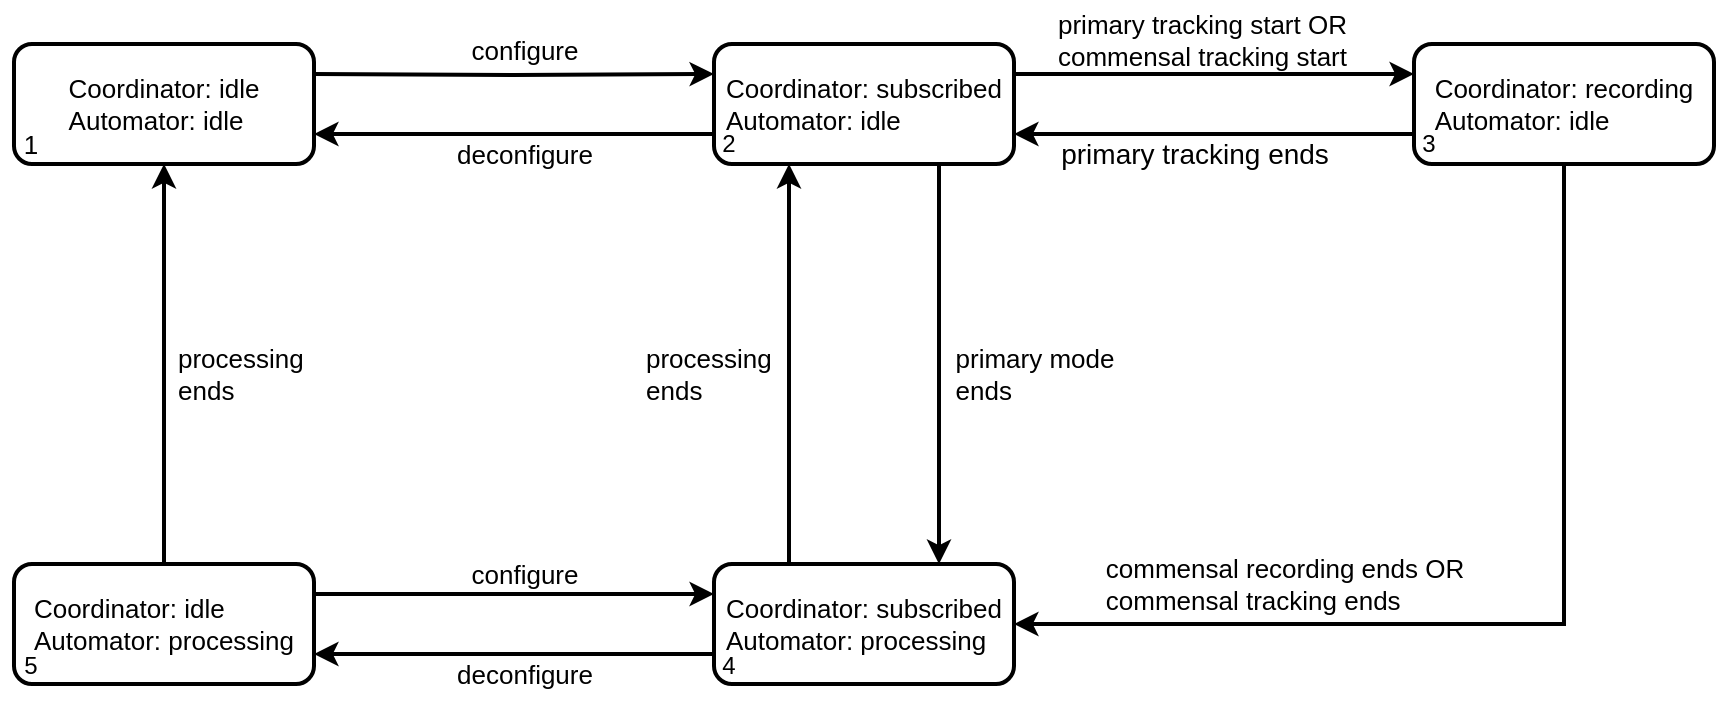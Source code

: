 <mxfile version="21.2.3" type="device" pages="3">
  <diagram name="5 states" id="LA_lHRx_i9pa7qlaqdg1">
    <mxGraphModel dx="1810" dy="442" grid="1" gridSize="10" guides="1" tooltips="1" connect="1" arrows="1" fold="1" page="1" pageScale="1" pageWidth="850" pageHeight="1100" math="0" shadow="0">
      <root>
        <mxCell id="0" />
        <mxCell id="1" parent="0" />
        <mxCell id="NkkZrImoyqQUztMNC-Ad-13" style="edgeStyle=orthogonalEdgeStyle;rounded=0;orthogonalLoop=1;jettySize=auto;html=1;exitX=0;exitY=0.75;exitDx=0;exitDy=0;entryX=1;entryY=0.75;entryDx=0;entryDy=0;strokeWidth=2;" edge="1" parent="1" source="NkkZrImoyqQUztMNC-Ad-2">
          <mxGeometry relative="1" as="geometry">
            <mxPoint x="130" y="125" as="targetPoint" />
          </mxGeometry>
        </mxCell>
        <mxCell id="NkkZrImoyqQUztMNC-Ad-14" style="edgeStyle=orthogonalEdgeStyle;rounded=0;orthogonalLoop=1;jettySize=auto;html=1;exitX=1;exitY=0.25;exitDx=0;exitDy=0;entryX=0;entryY=0.25;entryDx=0;entryDy=0;strokeWidth=2;" edge="1" parent="1" source="NkkZrImoyqQUztMNC-Ad-2" target="NkkZrImoyqQUztMNC-Ad-4">
          <mxGeometry relative="1" as="geometry" />
        </mxCell>
        <mxCell id="NkkZrImoyqQUztMNC-Ad-18" style="edgeStyle=orthogonalEdgeStyle;rounded=0;orthogonalLoop=1;jettySize=auto;html=1;exitX=0.75;exitY=1;exitDx=0;exitDy=0;entryX=0.75;entryY=0;entryDx=0;entryDy=0;strokeWidth=2;" edge="1" parent="1" source="NkkZrImoyqQUztMNC-Ad-2" target="NkkZrImoyqQUztMNC-Ad-5">
          <mxGeometry relative="1" as="geometry" />
        </mxCell>
        <mxCell id="NkkZrImoyqQUztMNC-Ad-2" value="&lt;div style=&quot;font-size: 13px;&quot; align=&quot;left&quot;&gt;&lt;font style=&quot;font-size: 13px;&quot;&gt;Coordinator: subscribed&lt;/font&gt;&lt;/div&gt;&lt;div style=&quot;font-size: 13px;&quot; align=&quot;left&quot;&gt;&lt;font style=&quot;font-size: 13px;&quot;&gt;Automator: idle&lt;br&gt;&lt;/font&gt;&lt;/div&gt;" style="rounded=1;whiteSpace=wrap;html=1;strokeWidth=2;" vertex="1" parent="1">
          <mxGeometry x="330" y="80" width="150" height="60" as="geometry" />
        </mxCell>
        <mxCell id="NkkZrImoyqQUztMNC-Ad-9" style="edgeStyle=orthogonalEdgeStyle;rounded=0;orthogonalLoop=1;jettySize=auto;html=1;exitX=1;exitY=0.25;exitDx=0;exitDy=0;entryX=0;entryY=0.25;entryDx=0;entryDy=0;strokeWidth=2;" edge="1" parent="1" target="NkkZrImoyqQUztMNC-Ad-2">
          <mxGeometry relative="1" as="geometry">
            <mxPoint x="130" y="95" as="sourcePoint" />
          </mxGeometry>
        </mxCell>
        <mxCell id="NkkZrImoyqQUztMNC-Ad-15" style="edgeStyle=orthogonalEdgeStyle;rounded=0;orthogonalLoop=1;jettySize=auto;html=1;exitX=0;exitY=0.75;exitDx=0;exitDy=0;entryX=1;entryY=0.75;entryDx=0;entryDy=0;strokeWidth=2;" edge="1" parent="1" source="NkkZrImoyqQUztMNC-Ad-4" target="NkkZrImoyqQUztMNC-Ad-2">
          <mxGeometry relative="1" as="geometry" />
        </mxCell>
        <mxCell id="WobAfhw36hHRxgOPanu9-1" style="edgeStyle=orthogonalEdgeStyle;rounded=0;orthogonalLoop=1;jettySize=auto;html=1;exitX=0.5;exitY=1;exitDx=0;exitDy=0;entryX=1;entryY=0.5;entryDx=0;entryDy=0;strokeWidth=2;" edge="1" parent="1" source="NkkZrImoyqQUztMNC-Ad-4" target="NkkZrImoyqQUztMNC-Ad-5">
          <mxGeometry relative="1" as="geometry" />
        </mxCell>
        <mxCell id="NkkZrImoyqQUztMNC-Ad-4" value="&lt;div style=&quot;font-size: 13px;&quot; align=&quot;left&quot;&gt;&lt;font style=&quot;font-size: 13px;&quot;&gt;Coordinator: recording&lt;/font&gt;&lt;/div&gt;&lt;div style=&quot;font-size: 13px;&quot; align=&quot;left&quot;&gt;&lt;font style=&quot;font-size: 13px;&quot;&gt;Automator: idle&lt;br&gt;&lt;/font&gt;&lt;/div&gt;" style="rounded=1;whiteSpace=wrap;html=1;strokeWidth=2;" vertex="1" parent="1">
          <mxGeometry x="680" y="80" width="150" height="60" as="geometry" />
        </mxCell>
        <mxCell id="NkkZrImoyqQUztMNC-Ad-17" style="edgeStyle=orthogonalEdgeStyle;rounded=0;orthogonalLoop=1;jettySize=auto;html=1;exitX=0.25;exitY=0;exitDx=0;exitDy=0;entryX=0.25;entryY=1;entryDx=0;entryDy=0;strokeWidth=2;" edge="1" parent="1" source="NkkZrImoyqQUztMNC-Ad-5" target="NkkZrImoyqQUztMNC-Ad-2">
          <mxGeometry relative="1" as="geometry" />
        </mxCell>
        <mxCell id="IDOb3vUTs1p0CABAw_Bh-3" style="edgeStyle=orthogonalEdgeStyle;rounded=0;orthogonalLoop=1;jettySize=auto;html=1;exitX=0;exitY=0.75;exitDx=0;exitDy=0;entryX=1;entryY=0.75;entryDx=0;entryDy=0;strokeWidth=2;" edge="1" parent="1" source="NkkZrImoyqQUztMNC-Ad-5" target="NkkZrImoyqQUztMNC-Ad-6">
          <mxGeometry relative="1" as="geometry" />
        </mxCell>
        <mxCell id="NkkZrImoyqQUztMNC-Ad-5" value="&lt;div style=&quot;font-size: 13px;&quot; align=&quot;left&quot;&gt;&lt;font style=&quot;font-size: 13px;&quot;&gt;Coordinator: subscribed&lt;/font&gt;&lt;/div&gt;&lt;div style=&quot;font-size: 13px;&quot; align=&quot;left&quot;&gt;&lt;font style=&quot;font-size: 13px;&quot;&gt;Automator: processing&lt;br&gt;&lt;/font&gt;&lt;/div&gt;" style="rounded=1;whiteSpace=wrap;html=1;strokeWidth=2;" vertex="1" parent="1">
          <mxGeometry x="330" y="340" width="150" height="60" as="geometry" />
        </mxCell>
        <mxCell id="NkkZrImoyqQUztMNC-Ad-19" style="edgeStyle=orthogonalEdgeStyle;rounded=0;orthogonalLoop=1;jettySize=auto;html=1;exitX=0.5;exitY=0;exitDx=0;exitDy=0;entryX=0.5;entryY=1;entryDx=0;entryDy=0;strokeWidth=2;" edge="1" parent="1" source="NkkZrImoyqQUztMNC-Ad-6">
          <mxGeometry relative="1" as="geometry">
            <mxPoint x="55" y="140" as="targetPoint" />
          </mxGeometry>
        </mxCell>
        <mxCell id="IDOb3vUTs1p0CABAw_Bh-4" style="edgeStyle=orthogonalEdgeStyle;rounded=0;orthogonalLoop=1;jettySize=auto;html=1;exitX=1;exitY=0.25;exitDx=0;exitDy=0;entryX=0;entryY=0.25;entryDx=0;entryDy=0;strokeWidth=2;" edge="1" parent="1" source="NkkZrImoyqQUztMNC-Ad-6" target="NkkZrImoyqQUztMNC-Ad-5">
          <mxGeometry relative="1" as="geometry" />
        </mxCell>
        <mxCell id="NkkZrImoyqQUztMNC-Ad-6" value="&lt;div style=&quot;font-size: 13px;&quot; align=&quot;left&quot;&gt;&lt;font style=&quot;font-size: 13px;&quot;&gt;Coordinator: idle&lt;/font&gt;&lt;/div&gt;&lt;div style=&quot;font-size: 13px;&quot; align=&quot;left&quot;&gt;&lt;font style=&quot;font-size: 13px;&quot;&gt;Automator: processing&lt;br&gt;&lt;/font&gt;&lt;/div&gt;" style="rounded=1;whiteSpace=wrap;html=1;strokeWidth=2;" vertex="1" parent="1">
          <mxGeometry x="-20" y="340" width="150" height="60" as="geometry" />
        </mxCell>
        <mxCell id="NkkZrImoyqQUztMNC-Ad-21" value="&lt;div style=&quot;font-size: 13px;&quot; align=&quot;left&quot;&gt;processing ends&lt;/div&gt;" style="text;html=1;strokeColor=none;fillColor=none;align=left;verticalAlign=middle;whiteSpace=wrap;rounded=0;" vertex="1" parent="1">
          <mxGeometry x="60" y="230" width="60" height="30" as="geometry" />
        </mxCell>
        <mxCell id="NkkZrImoyqQUztMNC-Ad-22" value="&lt;font style=&quot;font-size: 13px;&quot;&gt;configure&lt;/font&gt;" style="text;html=1;align=center;verticalAlign=middle;resizable=0;points=[];autosize=1;strokeColor=none;fillColor=none;" vertex="1" parent="1">
          <mxGeometry x="195" y="68" width="80" height="30" as="geometry" />
        </mxCell>
        <mxCell id="NkkZrImoyqQUztMNC-Ad-23" value="&lt;font style=&quot;font-size: 13px;&quot;&gt;deconfigure&lt;/font&gt;" style="text;html=1;align=center;verticalAlign=middle;resizable=0;points=[];autosize=1;strokeColor=none;fillColor=none;" vertex="1" parent="1">
          <mxGeometry x="190" y="120" width="90" height="30" as="geometry" />
        </mxCell>
        <mxCell id="NkkZrImoyqQUztMNC-Ad-24" value="&lt;div style=&quot;font-size: 13px;&quot; align=&quot;left&quot;&gt;&lt;font style=&quot;font-size: 13px;&quot;&gt;primary tracking start OR&lt;/font&gt;&lt;/div&gt;&lt;div style=&quot;font-size: 13px;&quot; align=&quot;left&quot;&gt;&lt;font style=&quot;font-size: 13px;&quot;&gt;commensal tracking start&lt;br&gt;&lt;/font&gt;&lt;/div&gt;" style="text;html=1;align=left;verticalAlign=middle;resizable=0;points=[];autosize=1;strokeColor=none;fillColor=none;" vertex="1" parent="1">
          <mxGeometry x="500" y="58" width="170" height="40" as="geometry" />
        </mxCell>
        <mxCell id="NkkZrImoyqQUztMNC-Ad-25" value="&lt;div style=&quot;font-size: 14px;&quot;&gt;primary tracking ends&lt;br&gt;&lt;/div&gt;" style="text;html=1;align=center;verticalAlign=middle;resizable=0;points=[];autosize=1;strokeColor=none;fillColor=none;strokeWidth=2;" vertex="1" parent="1">
          <mxGeometry x="490" y="120" width="160" height="30" as="geometry" />
        </mxCell>
        <mxCell id="NkkZrImoyqQUztMNC-Ad-26" value="&lt;div style=&quot;font-size: 13px;&quot; align=&quot;left&quot;&gt;processing ends&lt;/div&gt;" style="text;html=1;strokeColor=none;fillColor=none;align=left;verticalAlign=middle;whiteSpace=wrap;rounded=0;" vertex="1" parent="1">
          <mxGeometry x="294" y="230" width="60" height="30" as="geometry" />
        </mxCell>
        <mxCell id="NkkZrImoyqQUztMNC-Ad-32" value="&lt;div style=&quot;font-size: 13px;&quot; align=&quot;left&quot;&gt;&lt;font style=&quot;font-size: 13px;&quot;&gt;commensal recording ends OR&lt;br&gt;&lt;/font&gt;&lt;/div&gt;&lt;div style=&quot;font-size: 13px;&quot; align=&quot;left&quot;&gt;&lt;font style=&quot;font-size: 13px;&quot;&gt;commensal tracking ends &lt;br&gt;&lt;/font&gt;&lt;/div&gt;" style="text;html=1;align=center;verticalAlign=middle;resizable=0;points=[];autosize=1;strokeColor=none;fillColor=none;" vertex="1" parent="1">
          <mxGeometry x="515" y="330" width="200" height="40" as="geometry" />
        </mxCell>
        <mxCell id="IDOb3vUTs1p0CABAw_Bh-1" value="&lt;div style=&quot;font-size: 13px;&quot; align=&quot;left&quot;&gt;&lt;font style=&quot;font-size: 13px;&quot;&gt;primary mode&lt;br&gt;&lt;/font&gt;&lt;/div&gt;&lt;div style=&quot;font-size: 13px;&quot; align=&quot;left&quot;&gt;&lt;font style=&quot;font-size: 13px;&quot;&gt;ends&lt;/font&gt;&lt;/div&gt;" style="text;html=1;align=center;verticalAlign=middle;resizable=0;points=[];autosize=1;strokeColor=none;fillColor=none;" vertex="1" parent="1">
          <mxGeometry x="440" y="225" width="100" height="40" as="geometry" />
        </mxCell>
        <mxCell id="IDOb3vUTs1p0CABAw_Bh-2" value="&lt;font style=&quot;font-size: 13px;&quot;&gt;deconfigure&lt;/font&gt;" style="text;html=1;align=center;verticalAlign=middle;resizable=0;points=[];autosize=1;strokeColor=none;fillColor=none;" vertex="1" parent="1">
          <mxGeometry x="190" y="380" width="90" height="30" as="geometry" />
        </mxCell>
        <mxCell id="IDOb3vUTs1p0CABAw_Bh-5" value="&lt;font style=&quot;font-size: 13px;&quot;&gt;configure&lt;/font&gt;" style="text;html=1;align=center;verticalAlign=middle;resizable=0;points=[];autosize=1;strokeColor=none;fillColor=none;" vertex="1" parent="1">
          <mxGeometry x="195" y="330" width="80" height="30" as="geometry" />
        </mxCell>
        <mxCell id="WobAfhw36hHRxgOPanu9-4" value="&lt;div style=&quot;font-size: 13px;&quot; align=&quot;left&quot;&gt;&lt;font style=&quot;font-size: 13px;&quot;&gt;Coordinator: idle&lt;/font&gt;&lt;/div&gt;&lt;div style=&quot;font-size: 13px;&quot; align=&quot;left&quot;&gt;&lt;font style=&quot;font-size: 13px;&quot;&gt;Automator: idle&lt;br&gt;&lt;/font&gt;&lt;/div&gt;" style="rounded=1;whiteSpace=wrap;html=1;strokeWidth=2;" vertex="1" parent="1">
          <mxGeometry x="-20" y="80" width="150" height="60" as="geometry" />
        </mxCell>
        <mxCell id="WobAfhw36hHRxgOPanu9-5" value="&lt;font style=&quot;font-size: 13px;&quot;&gt;1&lt;/font&gt;" style="text;html=1;align=center;verticalAlign=middle;resizable=0;points=[];autosize=1;strokeColor=none;fillColor=none;" vertex="1" parent="1">
          <mxGeometry x="-27" y="115" width="30" height="30" as="geometry" />
        </mxCell>
        <mxCell id="WobAfhw36hHRxgOPanu9-7" value="2" style="text;html=1;align=center;verticalAlign=middle;resizable=0;points=[];autosize=1;strokeColor=none;fillColor=none;" vertex="1" parent="1">
          <mxGeometry x="322" y="115" width="30" height="30" as="geometry" />
        </mxCell>
        <mxCell id="WobAfhw36hHRxgOPanu9-8" value="3" style="text;html=1;align=center;verticalAlign=middle;resizable=0;points=[];autosize=1;strokeColor=none;fillColor=none;" vertex="1" parent="1">
          <mxGeometry x="672" y="115" width="30" height="30" as="geometry" />
        </mxCell>
        <mxCell id="WobAfhw36hHRxgOPanu9-9" value="4" style="text;html=1;align=center;verticalAlign=middle;resizable=0;points=[];autosize=1;strokeColor=none;fillColor=none;" vertex="1" parent="1">
          <mxGeometry x="322" y="376" width="30" height="30" as="geometry" />
        </mxCell>
        <mxCell id="WobAfhw36hHRxgOPanu9-10" value="5" style="text;html=1;align=center;verticalAlign=middle;resizable=0;points=[];autosize=1;strokeColor=none;fillColor=none;" vertex="1" parent="1">
          <mxGeometry x="-27" y="376" width="30" height="30" as="geometry" />
        </mxCell>
      </root>
    </mxGraphModel>
  </diagram>
  <diagram name="what we have now" id="79Gc4CBfs_FqJ-OXLVfp">
    <mxGraphModel dx="1263" dy="465" grid="1" gridSize="10" guides="1" tooltips="1" connect="1" arrows="1" fold="1" page="1" pageScale="1" pageWidth="1169" pageHeight="827" math="0" shadow="0">
      <root>
        <mxCell id="OntiuHvU8SqXoVunQdau-0" />
        <mxCell id="OntiuHvU8SqXoVunQdau-1" parent="OntiuHvU8SqXoVunQdau-0" />
        <mxCell id="ph3V2KkJFoEoTcBO6pBH-16" value="" style="rounded=0;whiteSpace=wrap;html=1;fillColor=none;strokeWidth=7;dashed=1;dashPattern=1 1;strokeColor=#999999;" vertex="1" parent="OntiuHvU8SqXoVunQdau-1">
          <mxGeometry x="670" y="220" width="460" height="380" as="geometry" />
        </mxCell>
        <mxCell id="ph3V2KkJFoEoTcBO6pBH-15" value="" style="rounded=0;whiteSpace=wrap;html=1;fillColor=none;strokeWidth=7;dashed=1;dashPattern=1 1;strokeColor=#999999;" vertex="1" parent="OntiuHvU8SqXoVunQdau-1">
          <mxGeometry x="10" y="220" width="640" height="380" as="geometry" />
        </mxCell>
        <mxCell id="OntiuHvU8SqXoVunQdau-2" style="edgeStyle=orthogonalEdgeStyle;rounded=0;orthogonalLoop=1;jettySize=auto;html=1;exitX=0;exitY=0.75;exitDx=0;exitDy=0;entryX=1;entryY=0.75;entryDx=0;entryDy=0;" edge="1" parent="OntiuHvU8SqXoVunQdau-1" source="OntiuHvU8SqXoVunQdau-5" target="OntiuHvU8SqXoVunQdau-7">
          <mxGeometry relative="1" as="geometry" />
        </mxCell>
        <mxCell id="4ix9AFTmZIm7uMH37-7O-1" style="edgeStyle=orthogonalEdgeStyle;rounded=0;orthogonalLoop=1;jettySize=auto;html=1;exitX=1;exitY=0.25;exitDx=0;exitDy=0;entryX=0;entryY=0.25;entryDx=0;entryDy=0;" edge="1" parent="OntiuHvU8SqXoVunQdau-1" source="OntiuHvU8SqXoVunQdau-5" target="OntiuHvU8SqXoVunQdau-10">
          <mxGeometry relative="1" as="geometry" />
        </mxCell>
        <mxCell id="ph3V2KkJFoEoTcBO6pBH-1" style="edgeStyle=orthogonalEdgeStyle;rounded=0;orthogonalLoop=1;jettySize=auto;html=1;exitX=1;exitY=0.75;exitDx=0;exitDy=0;" edge="1" parent="OntiuHvU8SqXoVunQdau-1" source="OntiuHvU8SqXoVunQdau-5">
          <mxGeometry relative="1" as="geometry">
            <mxPoint x="565" y="382" as="targetPoint" />
          </mxGeometry>
        </mxCell>
        <mxCell id="OntiuHvU8SqXoVunQdau-5" value="&lt;div align=&quot;left&quot;&gt;Mode: commensal&lt;br&gt;&lt;/div&gt;&lt;div align=&quot;left&quot;&gt;Coordinator: subscribed&lt;/div&gt;&lt;div align=&quot;left&quot;&gt;Automator: idle&lt;br&gt;&lt;/div&gt;" style="rounded=1;whiteSpace=wrap;html=1;" vertex="1" parent="OntiuHvU8SqXoVunQdau-1">
          <mxGeometry x="290" y="242" width="150" height="60" as="geometry" />
        </mxCell>
        <mxCell id="OntiuHvU8SqXoVunQdau-6" style="edgeStyle=orthogonalEdgeStyle;rounded=0;orthogonalLoop=1;jettySize=auto;html=1;exitX=1;exitY=0.25;exitDx=0;exitDy=0;entryX=0;entryY=0.25;entryDx=0;entryDy=0;" edge="1" parent="OntiuHvU8SqXoVunQdau-1" source="OntiuHvU8SqXoVunQdau-7" target="OntiuHvU8SqXoVunQdau-5">
          <mxGeometry relative="1" as="geometry" />
        </mxCell>
        <mxCell id="OntiuHvU8SqXoVunQdau-7" value="&lt;div align=&quot;left&quot;&gt;Coordinator: idle&lt;/div&gt;&lt;div align=&quot;left&quot;&gt;Automator: idle&lt;br&gt;&lt;/div&gt;" style="rounded=1;whiteSpace=wrap;html=1;" vertex="1" parent="OntiuHvU8SqXoVunQdau-1">
          <mxGeometry x="20" y="242" width="150" height="60" as="geometry" />
        </mxCell>
        <mxCell id="bhz2i3slEwTPsU9JG4jX-1" style="edgeStyle=orthogonalEdgeStyle;rounded=0;orthogonalLoop=1;jettySize=auto;html=1;exitX=0.5;exitY=1;exitDx=0;exitDy=0;entryX=0.5;entryY=0;entryDx=0;entryDy=0;" edge="1" parent="OntiuHvU8SqXoVunQdau-1" source="OntiuHvU8SqXoVunQdau-10">
          <mxGeometry relative="1" as="geometry">
            <mxPoint x="765" y="382" as="targetPoint" />
          </mxGeometry>
        </mxCell>
        <mxCell id="ph3V2KkJFoEoTcBO6pBH-3" style="edgeStyle=orthogonalEdgeStyle;rounded=0;orthogonalLoop=1;jettySize=auto;html=1;exitX=1;exitY=0.25;exitDx=0;exitDy=0;entryX=0;entryY=0.25;entryDx=0;entryDy=0;" edge="1" parent="OntiuHvU8SqXoVunQdau-1" source="OntiuHvU8SqXoVunQdau-10" target="ph3V2KkJFoEoTcBO6pBH-2">
          <mxGeometry relative="1" as="geometry" />
        </mxCell>
        <mxCell id="OntiuHvU8SqXoVunQdau-10" value="&lt;div align=&quot;left&quot;&gt;Mode: primary&lt;br&gt;&lt;/div&gt;&lt;div align=&quot;left&quot;&gt;Coordinator: recording&lt;br&gt;&lt;/div&gt;&lt;div align=&quot;left&quot;&gt;Automator: idle&lt;br&gt;&lt;/div&gt;" style="rounded=1;whiteSpace=wrap;html=1;" vertex="1" parent="OntiuHvU8SqXoVunQdau-1">
          <mxGeometry x="690" y="242" width="150" height="60" as="geometry" />
        </mxCell>
        <mxCell id="OntiuHvU8SqXoVunQdau-12" style="edgeStyle=orthogonalEdgeStyle;rounded=0;orthogonalLoop=1;jettySize=auto;html=1;exitX=0;exitY=0.75;exitDx=0;exitDy=0;entryX=1;entryY=0.75;entryDx=0;entryDy=0;" edge="1" parent="OntiuHvU8SqXoVunQdau-1" source="OntiuHvU8SqXoVunQdau-13" target="OntiuHvU8SqXoVunQdau-16">
          <mxGeometry relative="1" as="geometry" />
        </mxCell>
        <mxCell id="ph3V2KkJFoEoTcBO6pBH-0" style="edgeStyle=orthogonalEdgeStyle;rounded=0;orthogonalLoop=1;jettySize=auto;html=1;exitX=0.5;exitY=0;exitDx=0;exitDy=0;entryX=0.5;entryY=1;entryDx=0;entryDy=0;" edge="1" parent="OntiuHvU8SqXoVunQdau-1" source="OntiuHvU8SqXoVunQdau-13" target="OntiuHvU8SqXoVunQdau-5">
          <mxGeometry relative="1" as="geometry" />
        </mxCell>
        <mxCell id="OntiuHvU8SqXoVunQdau-13" value="&lt;div align=&quot;left&quot;&gt;Mode: commensal&lt;br&gt;&lt;/div&gt;&lt;div align=&quot;left&quot;&gt;Coordinator: subscribed&lt;/div&gt;&lt;div align=&quot;left&quot;&gt;Automator: processing&lt;br&gt;&lt;/div&gt;" style="rounded=1;whiteSpace=wrap;html=1;" vertex="1" parent="OntiuHvU8SqXoVunQdau-1">
          <mxGeometry x="290" y="522" width="150" height="60" as="geometry" />
        </mxCell>
        <mxCell id="OntiuHvU8SqXoVunQdau-14" style="edgeStyle=orthogonalEdgeStyle;rounded=0;orthogonalLoop=1;jettySize=auto;html=1;exitX=0.5;exitY=0;exitDx=0;exitDy=0;entryX=0.5;entryY=1;entryDx=0;entryDy=0;" edge="1" parent="OntiuHvU8SqXoVunQdau-1" source="OntiuHvU8SqXoVunQdau-16" target="OntiuHvU8SqXoVunQdau-7">
          <mxGeometry relative="1" as="geometry" />
        </mxCell>
        <mxCell id="OntiuHvU8SqXoVunQdau-15" style="edgeStyle=orthogonalEdgeStyle;rounded=0;orthogonalLoop=1;jettySize=auto;html=1;exitX=1;exitY=0.25;exitDx=0;exitDy=0;entryX=0;entryY=0.25;entryDx=0;entryDy=0;" edge="1" parent="OntiuHvU8SqXoVunQdau-1" source="OntiuHvU8SqXoVunQdau-16" target="OntiuHvU8SqXoVunQdau-13">
          <mxGeometry relative="1" as="geometry" />
        </mxCell>
        <mxCell id="OntiuHvU8SqXoVunQdau-16" value="&lt;div align=&quot;left&quot;&gt;Coordinator: idle&lt;/div&gt;&lt;div align=&quot;left&quot;&gt;Automator: processing&lt;br&gt;&lt;/div&gt;" style="rounded=1;whiteSpace=wrap;html=1;" vertex="1" parent="OntiuHvU8SqXoVunQdau-1">
          <mxGeometry x="20" y="522" width="150" height="60" as="geometry" />
        </mxCell>
        <mxCell id="OntiuHvU8SqXoVunQdau-17" value="processing ends" style="text;html=1;strokeColor=none;fillColor=none;align=center;verticalAlign=middle;whiteSpace=wrap;rounded=0;" vertex="1" parent="OntiuHvU8SqXoVunQdau-1">
          <mxGeometry x="20" y="397" width="60" height="30" as="geometry" />
        </mxCell>
        <mxCell id="OntiuHvU8SqXoVunQdau-18" value="configure" style="text;html=1;align=center;verticalAlign=middle;resizable=0;points=[];autosize=1;strokeColor=none;fillColor=none;" vertex="1" parent="OntiuHvU8SqXoVunQdau-1">
          <mxGeometry x="195" y="230" width="70" height="30" as="geometry" />
        </mxCell>
        <mxCell id="OntiuHvU8SqXoVunQdau-19" value="deconfigure" style="text;html=1;align=center;verticalAlign=middle;resizable=0;points=[];autosize=1;strokeColor=none;fillColor=none;" vertex="1" parent="OntiuHvU8SqXoVunQdau-1">
          <mxGeometry x="185" y="282" width="90" height="30" as="geometry" />
        </mxCell>
        <mxCell id="OntiuHvU8SqXoVunQdau-21" value="&lt;div&gt;primary track start&lt;br&gt;&lt;/div&gt;" style="text;html=1;align=center;verticalAlign=middle;resizable=0;points=[];autosize=1;strokeColor=none;fillColor=none;" vertex="1" parent="OntiuHvU8SqXoVunQdau-1">
          <mxGeometry x="465" y="230" width="120" height="30" as="geometry" />
        </mxCell>
        <mxCell id="OntiuHvU8SqXoVunQdau-22" value="processing ends" style="text;html=1;strokeColor=none;fillColor=none;align=center;verticalAlign=middle;whiteSpace=wrap;rounded=0;" vertex="1" parent="OntiuHvU8SqXoVunQdau-1">
          <mxGeometry x="300" y="397" width="60" height="30" as="geometry" />
        </mxCell>
        <mxCell id="OntiuHvU8SqXoVunQdau-25" value="deconfigure" style="text;html=1;align=center;verticalAlign=middle;resizable=0;points=[];autosize=1;strokeColor=none;fillColor=none;" vertex="1" parent="OntiuHvU8SqXoVunQdau-1">
          <mxGeometry x="185" y="562" width="90" height="30" as="geometry" />
        </mxCell>
        <mxCell id="OntiuHvU8SqXoVunQdau-26" value="configure" style="text;html=1;align=center;verticalAlign=middle;resizable=0;points=[];autosize=1;strokeColor=none;fillColor=none;" vertex="1" parent="OntiuHvU8SqXoVunQdau-1">
          <mxGeometry x="195" y="512" width="70" height="30" as="geometry" />
        </mxCell>
        <mxCell id="4ix9AFTmZIm7uMH37-7O-3" value="&lt;div&gt;primary &lt;br&gt;&lt;/div&gt;&lt;div&gt;track end&lt;br&gt;&lt;/div&gt;" style="text;html=1;align=center;verticalAlign=middle;resizable=0;points=[];autosize=1;strokeColor=none;fillColor=none;" vertex="1" parent="OntiuHvU8SqXoVunQdau-1">
          <mxGeometry x="865" y="220" width="70" height="40" as="geometry" />
        </mxCell>
        <mxCell id="ph3V2KkJFoEoTcBO6pBH-8" style="edgeStyle=orthogonalEdgeStyle;rounded=0;orthogonalLoop=1;jettySize=auto;html=1;exitX=0.5;exitY=1;exitDx=0;exitDy=0;" edge="1" parent="OntiuHvU8SqXoVunQdau-1" target="ph3V2KkJFoEoTcBO6pBH-7">
          <mxGeometry relative="1" as="geometry">
            <mxPoint x="765" y="442" as="sourcePoint" />
          </mxGeometry>
        </mxCell>
        <mxCell id="bhz2i3slEwTPsU9JG4jX-2" value="&lt;div&gt;commensal &lt;br&gt;&lt;/div&gt;&lt;div&gt;track start &lt;br&gt;&lt;/div&gt;" style="text;html=1;align=center;verticalAlign=middle;resizable=0;points=[];autosize=1;strokeColor=none;fillColor=none;" vertex="1" parent="OntiuHvU8SqXoVunQdau-1">
          <mxGeometry x="760" y="320" width="80" height="40" as="geometry" />
        </mxCell>
        <mxCell id="ph3V2KkJFoEoTcBO6pBH-9" style="edgeStyle=orthogonalEdgeStyle;rounded=0;orthogonalLoop=1;jettySize=auto;html=1;exitX=0.5;exitY=1;exitDx=0;exitDy=0;entryX=0.75;entryY=0;entryDx=0;entryDy=0;" edge="1" parent="OntiuHvU8SqXoVunQdau-1" target="ph3V2KkJFoEoTcBO6pBH-7">
          <mxGeometry relative="1" as="geometry">
            <mxPoint x="1035" y="442" as="sourcePoint" />
          </mxGeometry>
        </mxCell>
        <mxCell id="bhz2i3slEwTPsU9JG4jX-8" value="deconfigure" style="text;html=1;align=center;verticalAlign=middle;resizable=0;points=[];autosize=1;strokeColor=none;fillColor=none;" vertex="1" parent="OntiuHvU8SqXoVunQdau-1">
          <mxGeometry x="1030" y="330" width="90" height="30" as="geometry" />
        </mxCell>
        <mxCell id="bhz2i3slEwTPsU9JG4jX-10" value="Timer ends" style="text;html=1;align=center;verticalAlign=middle;resizable=0;points=[];autosize=1;strokeColor=none;fillColor=none;" vertex="1" parent="OntiuHvU8SqXoVunQdau-1">
          <mxGeometry x="865" y="460" width="80" height="30" as="geometry" />
        </mxCell>
        <mxCell id="bhz2i3slEwTPsU9JG4jX-9" value="Timer ends" style="text;html=1;align=center;verticalAlign=middle;resizable=0;points=[];autosize=1;strokeColor=none;fillColor=none;" vertex="1" parent="OntiuHvU8SqXoVunQdau-1">
          <mxGeometry x="690" y="460" width="80" height="30" as="geometry" />
        </mxCell>
        <mxCell id="hJvWcPy084a9PgI10yZF-2" style="edgeStyle=orthogonalEdgeStyle;rounded=0;orthogonalLoop=1;jettySize=auto;html=1;exitX=0.5;exitY=1;exitDx=0;exitDy=0;entryX=1;entryY=0.5;entryDx=0;entryDy=0;" edge="1" parent="OntiuHvU8SqXoVunQdau-1" target="OntiuHvU8SqXoVunQdau-13">
          <mxGeometry relative="1" as="geometry">
            <mxPoint x="565" y="442" as="sourcePoint" />
          </mxGeometry>
        </mxCell>
        <mxCell id="bhz2i3slEwTPsU9JG4jX-21" value="&lt;div&gt;commensal &lt;br&gt;&lt;/div&gt;&lt;div&gt;track starts&lt;/div&gt;" style="text;html=1;align=center;verticalAlign=middle;resizable=0;points=[];autosize=1;strokeColor=none;fillColor=none;" vertex="1" parent="OntiuHvU8SqXoVunQdau-1">
          <mxGeometry x="470" y="290" width="80" height="40" as="geometry" />
        </mxCell>
        <mxCell id="hJvWcPy084a9PgI10yZF-3" value="Timer ends" style="text;html=1;align=center;verticalAlign=middle;resizable=0;points=[];autosize=1;strokeColor=none;fillColor=none;" vertex="1" parent="OntiuHvU8SqXoVunQdau-1">
          <mxGeometry x="470" y="522" width="80" height="30" as="geometry" />
        </mxCell>
        <mxCell id="ph3V2KkJFoEoTcBO6pBH-4" style="edgeStyle=orthogonalEdgeStyle;rounded=0;orthogonalLoop=1;jettySize=auto;html=1;exitX=0;exitY=0.75;exitDx=0;exitDy=0;entryX=1;entryY=0.75;entryDx=0;entryDy=0;" edge="1" parent="OntiuHvU8SqXoVunQdau-1" source="ph3V2KkJFoEoTcBO6pBH-2" target="OntiuHvU8SqXoVunQdau-10">
          <mxGeometry relative="1" as="geometry" />
        </mxCell>
        <mxCell id="ph3V2KkJFoEoTcBO6pBH-6" style="edgeStyle=orthogonalEdgeStyle;rounded=0;orthogonalLoop=1;jettySize=auto;html=1;exitX=0.5;exitY=1;exitDx=0;exitDy=0;entryX=0.5;entryY=0;entryDx=0;entryDy=0;" edge="1" parent="OntiuHvU8SqXoVunQdau-1" source="ph3V2KkJFoEoTcBO6pBH-2">
          <mxGeometry relative="1" as="geometry">
            <mxPoint x="1035" y="382" as="targetPoint" />
          </mxGeometry>
        </mxCell>
        <mxCell id="ph3V2KkJFoEoTcBO6pBH-2" value="&lt;div align=&quot;left&quot;&gt;Mode: primary&lt;br&gt;&lt;/div&gt;&lt;div align=&quot;left&quot;&gt;Coordinator: subscribed&lt;/div&gt;&lt;div align=&quot;left&quot;&gt;Automator: idle&lt;br&gt;&lt;/div&gt;" style="rounded=1;whiteSpace=wrap;html=1;" vertex="1" parent="OntiuHvU8SqXoVunQdau-1">
          <mxGeometry x="960" y="242" width="150" height="60" as="geometry" />
        </mxCell>
        <mxCell id="ph3V2KkJFoEoTcBO6pBH-5" value="&lt;div&gt;primary &lt;br&gt;&lt;/div&gt;&lt;div&gt;track start&lt;br&gt;&lt;/div&gt;" style="text;html=1;align=center;verticalAlign=middle;resizable=0;points=[];autosize=1;strokeColor=none;fillColor=none;" vertex="1" parent="OntiuHvU8SqXoVunQdau-1">
          <mxGeometry x="860" y="282" width="80" height="40" as="geometry" />
        </mxCell>
        <mxCell id="ph3V2KkJFoEoTcBO6pBH-11" style="edgeStyle=orthogonalEdgeStyle;rounded=0;orthogonalLoop=1;jettySize=auto;html=1;exitX=1;exitY=0.5;exitDx=0;exitDy=0;entryX=0;entryY=0.5;entryDx=0;entryDy=0;" edge="1" parent="OntiuHvU8SqXoVunQdau-1" source="ph3V2KkJFoEoTcBO6pBH-7" target="ph3V2KkJFoEoTcBO6pBH-10">
          <mxGeometry relative="1" as="geometry" />
        </mxCell>
        <mxCell id="ph3V2KkJFoEoTcBO6pBH-7" value="&lt;div align=&quot;left&quot;&gt;Mode: primary&lt;br&gt;&lt;/div&gt;&lt;div align=&quot;left&quot;&gt;Coordinator: idle (primary)&lt;br&gt;&lt;/div&gt;&lt;div align=&quot;left&quot;&gt;Automator: processing&lt;br&gt;&lt;/div&gt;" style="rounded=1;whiteSpace=wrap;html=1;" vertex="1" parent="OntiuHvU8SqXoVunQdau-1">
          <mxGeometry x="690" y="522" width="150" height="60" as="geometry" />
        </mxCell>
        <mxCell id="ph3V2KkJFoEoTcBO6pBH-10" value="&lt;div align=&quot;left&quot;&gt;Mode: primary&lt;br&gt;&lt;/div&gt;&lt;div align=&quot;left&quot;&gt;Coordinator: idle&lt;/div&gt;&lt;div align=&quot;left&quot;&gt;Automator: paused&lt;br&gt;&lt;/div&gt;" style="rounded=1;whiteSpace=wrap;html=1;" vertex="1" parent="OntiuHvU8SqXoVunQdau-1">
          <mxGeometry x="960" y="522" width="150" height="60" as="geometry" />
        </mxCell>
        <mxCell id="ph3V2KkJFoEoTcBO6pBH-12" value="&lt;div&gt;Processing&lt;/div&gt;&lt;div&gt;ends&lt;br&gt;&lt;/div&gt;" style="text;html=1;align=center;verticalAlign=middle;resizable=0;points=[];autosize=1;strokeColor=none;fillColor=none;" vertex="1" parent="OntiuHvU8SqXoVunQdau-1">
          <mxGeometry x="855" y="517" width="80" height="40" as="geometry" />
        </mxCell>
        <mxCell id="ph3V2KkJFoEoTcBO6pBH-17" value="&lt;font style=&quot;font-size: 20px;&quot; color=&quot;#999999&quot;&gt;Commensal Mode&lt;/font&gt;" style="text;html=1;align=center;verticalAlign=middle;resizable=0;points=[];autosize=1;strokeColor=none;fillColor=none;" vertex="1" parent="OntiuHvU8SqXoVunQdau-1">
          <mxGeometry x="235" y="185" width="190" height="40" as="geometry" />
        </mxCell>
        <mxCell id="ph3V2KkJFoEoTcBO6pBH-18" value="&lt;font style=&quot;font-size: 20px;&quot; color=&quot;#999999&quot;&gt;Primary Mode&lt;/font&gt;" style="text;html=1;align=center;verticalAlign=middle;resizable=0;points=[];autosize=1;strokeColor=none;fillColor=none;" vertex="1" parent="OntiuHvU8SqXoVunQdau-1">
          <mxGeometry x="830" y="180" width="150" height="40" as="geometry" />
        </mxCell>
      </root>
    </mxGraphModel>
  </diagram>
  <diagram name="What we want" id="Bl5Eum8vfNgoP8onLjYe">
    <mxGraphModel dx="2581" dy="520" grid="1" gridSize="10" guides="1" tooltips="1" connect="1" arrows="1" fold="1" page="1" pageScale="1" pageWidth="1169" pageHeight="827" math="0" shadow="0">
      <root>
        <mxCell id="a4QZf5Gf2X46Yjk5LetW-0" />
        <mxCell id="a4QZf5Gf2X46Yjk5LetW-1" parent="a4QZf5Gf2X46Yjk5LetW-0" />
        <mxCell id="Vj2qeL3or8T4l77KM1jX-0" value="" style="rounded=0;whiteSpace=wrap;html=1;fillColor=none;strokeWidth=7;dashed=1;dashPattern=1 1;strokeColor=#999999;" vertex="1" parent="a4QZf5Gf2X46Yjk5LetW-1">
          <mxGeometry x="670" y="220" width="460" height="460" as="geometry" />
        </mxCell>
        <mxCell id="aCTxY_kmelIHBln1SLfc-0" value="" style="rounded=0;whiteSpace=wrap;html=1;fillColor=none;strokeWidth=7;dashed=1;dashPattern=1 1;strokeColor=#999999;" vertex="1" parent="a4QZf5Gf2X46Yjk5LetW-1">
          <mxGeometry x="-50" y="220" width="700" height="460" as="geometry" />
        </mxCell>
        <mxCell id="a4QZf5Gf2X46Yjk5LetW-2" style="edgeStyle=orthogonalEdgeStyle;rounded=0;orthogonalLoop=1;jettySize=auto;html=1;exitX=0;exitY=0.75;exitDx=0;exitDy=0;entryX=1;entryY=0.75;entryDx=0;entryDy=0;" edge="1" parent="a4QZf5Gf2X46Yjk5LetW-1" source="a4QZf5Gf2X46Yjk5LetW-5" target="a4QZf5Gf2X46Yjk5LetW-7">
          <mxGeometry relative="1" as="geometry" />
        </mxCell>
        <mxCell id="a4QZf5Gf2X46Yjk5LetW-3" style="edgeStyle=orthogonalEdgeStyle;rounded=0;orthogonalLoop=1;jettySize=auto;html=1;exitX=1;exitY=0.25;exitDx=0;exitDy=0;entryX=0;entryY=0.25;entryDx=0;entryDy=0;" edge="1" parent="a4QZf5Gf2X46Yjk5LetW-1" source="a4QZf5Gf2X46Yjk5LetW-5" target="a4QZf5Gf2X46Yjk5LetW-10">
          <mxGeometry relative="1" as="geometry" />
        </mxCell>
        <mxCell id="a4QZf5Gf2X46Yjk5LetW-4" style="edgeStyle=orthogonalEdgeStyle;rounded=0;orthogonalLoop=1;jettySize=auto;html=1;exitX=1;exitY=0.75;exitDx=0;exitDy=0;" edge="1" parent="a4QZf5Gf2X46Yjk5LetW-1" source="a4QZf5Gf2X46Yjk5LetW-5" target="a4QZf5Gf2X46Yjk5LetW-34">
          <mxGeometry relative="1" as="geometry" />
        </mxCell>
        <mxCell id="a4QZf5Gf2X46Yjk5LetW-5" value="&lt;div align=&quot;left&quot;&gt;&lt;br&gt;&lt;/div&gt;&lt;div align=&quot;left&quot;&gt;Coordinator: subscribed&lt;/div&gt;&lt;div align=&quot;left&quot;&gt;Automator: idle&lt;br&gt;&lt;/div&gt;" style="rounded=1;whiteSpace=wrap;html=1;" vertex="1" parent="a4QZf5Gf2X46Yjk5LetW-1">
          <mxGeometry x="290" y="242" width="150" height="60" as="geometry" />
        </mxCell>
        <mxCell id="a4QZf5Gf2X46Yjk5LetW-6" style="edgeStyle=orthogonalEdgeStyle;rounded=0;orthogonalLoop=1;jettySize=auto;html=1;exitX=1;exitY=0.25;exitDx=0;exitDy=0;entryX=0;entryY=0.25;entryDx=0;entryDy=0;" edge="1" parent="a4QZf5Gf2X46Yjk5LetW-1" source="a4QZf5Gf2X46Yjk5LetW-7" target="a4QZf5Gf2X46Yjk5LetW-5">
          <mxGeometry relative="1" as="geometry" />
        </mxCell>
        <mxCell id="a4QZf5Gf2X46Yjk5LetW-7" value="&lt;div align=&quot;left&quot;&gt;Coordinator: idle&lt;/div&gt;&lt;div align=&quot;left&quot;&gt;Automator: idle&lt;br&gt;&lt;/div&gt;" style="rounded=1;whiteSpace=wrap;html=1;" vertex="1" parent="a4QZf5Gf2X46Yjk5LetW-1">
          <mxGeometry x="20" y="242" width="150" height="60" as="geometry" />
        </mxCell>
        <mxCell id="a4QZf5Gf2X46Yjk5LetW-9" style="edgeStyle=orthogonalEdgeStyle;rounded=0;orthogonalLoop=1;jettySize=auto;html=1;exitX=1;exitY=0.25;exitDx=0;exitDy=0;entryX=0;entryY=0.25;entryDx=0;entryDy=0;" edge="1" parent="a4QZf5Gf2X46Yjk5LetW-1" source="a4QZf5Gf2X46Yjk5LetW-10" target="a4QZf5Gf2X46Yjk5LetW-39">
          <mxGeometry relative="1" as="geometry" />
        </mxCell>
        <mxCell id="a4QZf5Gf2X46Yjk5LetW-10" value="&lt;div align=&quot;left&quot;&gt;&lt;br&gt;&lt;/div&gt;&lt;div align=&quot;left&quot;&gt;Coordinator: subscribed&lt;br&gt;&lt;/div&gt;&lt;div align=&quot;left&quot;&gt;Automator: recording&lt;br&gt;&lt;/div&gt;" style="rounded=1;whiteSpace=wrap;html=1;" vertex="1" parent="a4QZf5Gf2X46Yjk5LetW-1">
          <mxGeometry x="690" y="242" width="150" height="60" as="geometry" />
        </mxCell>
        <mxCell id="a4QZf5Gf2X46Yjk5LetW-11" style="edgeStyle=orthogonalEdgeStyle;rounded=0;orthogonalLoop=1;jettySize=auto;html=1;exitX=0;exitY=0.75;exitDx=0;exitDy=0;entryX=1;entryY=0.75;entryDx=0;entryDy=0;" edge="1" parent="a4QZf5Gf2X46Yjk5LetW-1" source="a4QZf5Gf2X46Yjk5LetW-13" target="a4QZf5Gf2X46Yjk5LetW-16">
          <mxGeometry relative="1" as="geometry" />
        </mxCell>
        <mxCell id="a4QZf5Gf2X46Yjk5LetW-12" style="edgeStyle=orthogonalEdgeStyle;rounded=0;orthogonalLoop=1;jettySize=auto;html=1;exitX=0.5;exitY=0;exitDx=0;exitDy=0;entryX=0.5;entryY=1;entryDx=0;entryDy=0;" edge="1" parent="a4QZf5Gf2X46Yjk5LetW-1" source="a4QZf5Gf2X46Yjk5LetW-13" target="a4QZf5Gf2X46Yjk5LetW-5">
          <mxGeometry relative="1" as="geometry" />
        </mxCell>
        <mxCell id="a4QZf5Gf2X46Yjk5LetW-13" value="&lt;div align=&quot;left&quot;&gt;&lt;br&gt;&lt;/div&gt;&lt;div align=&quot;left&quot;&gt;Coordinator: subscribed&lt;/div&gt;&lt;div align=&quot;left&quot;&gt;Automator: processing&lt;br&gt;&lt;/div&gt;" style="rounded=1;whiteSpace=wrap;html=1;" vertex="1" parent="a4QZf5Gf2X46Yjk5LetW-1">
          <mxGeometry x="290" y="522" width="150" height="60" as="geometry" />
        </mxCell>
        <mxCell id="a4QZf5Gf2X46Yjk5LetW-14" style="edgeStyle=orthogonalEdgeStyle;rounded=0;orthogonalLoop=1;jettySize=auto;html=1;exitX=0.5;exitY=0;exitDx=0;exitDy=0;entryX=0.5;entryY=1;entryDx=0;entryDy=0;" edge="1" parent="a4QZf5Gf2X46Yjk5LetW-1" source="a4QZf5Gf2X46Yjk5LetW-16" target="a4QZf5Gf2X46Yjk5LetW-7">
          <mxGeometry relative="1" as="geometry" />
        </mxCell>
        <mxCell id="a4QZf5Gf2X46Yjk5LetW-15" style="edgeStyle=orthogonalEdgeStyle;rounded=0;orthogonalLoop=1;jettySize=auto;html=1;exitX=1;exitY=0.25;exitDx=0;exitDy=0;entryX=0;entryY=0.25;entryDx=0;entryDy=0;" edge="1" parent="a4QZf5Gf2X46Yjk5LetW-1" source="a4QZf5Gf2X46Yjk5LetW-16" target="a4QZf5Gf2X46Yjk5LetW-13">
          <mxGeometry relative="1" as="geometry" />
        </mxCell>
        <mxCell id="a4QZf5Gf2X46Yjk5LetW-16" value="&lt;div align=&quot;left&quot;&gt;&lt;br&gt;&lt;/div&gt;&lt;div align=&quot;left&quot;&gt;Coordinator: idle&lt;/div&gt;&lt;div align=&quot;left&quot;&gt;Automator: processing&lt;br&gt;&lt;/div&gt;" style="rounded=1;whiteSpace=wrap;html=1;" vertex="1" parent="a4QZf5Gf2X46Yjk5LetW-1">
          <mxGeometry x="20" y="522" width="150" height="60" as="geometry" />
        </mxCell>
        <mxCell id="a4QZf5Gf2X46Yjk5LetW-17" value="processing ends" style="text;html=1;strokeColor=none;fillColor=none;align=center;verticalAlign=middle;whiteSpace=wrap;rounded=0;" vertex="1" parent="a4QZf5Gf2X46Yjk5LetW-1">
          <mxGeometry x="20" y="397" width="60" height="30" as="geometry" />
        </mxCell>
        <mxCell id="a4QZf5Gf2X46Yjk5LetW-18" value="configure" style="text;html=1;align=center;verticalAlign=middle;resizable=0;points=[];autosize=1;strokeColor=none;fillColor=none;" vertex="1" parent="a4QZf5Gf2X46Yjk5LetW-1">
          <mxGeometry x="195" y="230" width="70" height="30" as="geometry" />
        </mxCell>
        <mxCell id="a4QZf5Gf2X46Yjk5LetW-19" value="deconfigure" style="text;html=1;align=center;verticalAlign=middle;resizable=0;points=[];autosize=1;strokeColor=none;fillColor=none;" vertex="1" parent="a4QZf5Gf2X46Yjk5LetW-1">
          <mxGeometry x="185" y="282" width="90" height="30" as="geometry" />
        </mxCell>
        <mxCell id="a4QZf5Gf2X46Yjk5LetW-20" value="&lt;div&gt;primary track start&lt;br&gt;&lt;/div&gt;" style="text;html=1;align=center;verticalAlign=middle;resizable=0;points=[];autosize=1;strokeColor=none;fillColor=none;" vertex="1" parent="a4QZf5Gf2X46Yjk5LetW-1">
          <mxGeometry x="465" y="230" width="120" height="30" as="geometry" />
        </mxCell>
        <mxCell id="a4QZf5Gf2X46Yjk5LetW-21" value="processing ends" style="text;html=1;strokeColor=none;fillColor=none;align=center;verticalAlign=middle;whiteSpace=wrap;rounded=0;" vertex="1" parent="a4QZf5Gf2X46Yjk5LetW-1">
          <mxGeometry x="300" y="397" width="60" height="30" as="geometry" />
        </mxCell>
        <mxCell id="a4QZf5Gf2X46Yjk5LetW-22" value="deconfigure" style="text;html=1;align=center;verticalAlign=middle;resizable=0;points=[];autosize=1;strokeColor=none;fillColor=none;" vertex="1" parent="a4QZf5Gf2X46Yjk5LetW-1">
          <mxGeometry x="185" y="562" width="90" height="30" as="geometry" />
        </mxCell>
        <mxCell id="a4QZf5Gf2X46Yjk5LetW-23" value="configure" style="text;html=1;align=center;verticalAlign=middle;resizable=0;points=[];autosize=1;strokeColor=none;fillColor=none;" vertex="1" parent="a4QZf5Gf2X46Yjk5LetW-1">
          <mxGeometry x="195" y="512" width="70" height="30" as="geometry" />
        </mxCell>
        <mxCell id="a4QZf5Gf2X46Yjk5LetW-24" value="&lt;div&gt;primary &lt;br&gt;&lt;/div&gt;&lt;div&gt;track end&lt;br&gt;&lt;/div&gt;" style="text;html=1;align=center;verticalAlign=middle;resizable=0;points=[];autosize=1;strokeColor=none;fillColor=none;" vertex="1" parent="a4QZf5Gf2X46Yjk5LetW-1">
          <mxGeometry x="865" y="220" width="70" height="40" as="geometry" />
        </mxCell>
        <mxCell id="-htKL9WoolYMN_w4cXPl-10" style="edgeStyle=orthogonalEdgeStyle;rounded=0;orthogonalLoop=1;jettySize=auto;html=1;exitX=0.5;exitY=1;exitDx=0;exitDy=0;entryX=0.75;entryY=1;entryDx=0;entryDy=0;" edge="1" parent="a4QZf5Gf2X46Yjk5LetW-1" source="a4QZf5Gf2X46Yjk5LetW-26" target="a4QZf5Gf2X46Yjk5LetW-5">
          <mxGeometry relative="1" as="geometry">
            <Array as="points">
              <mxPoint x="765" y="480" />
              <mxPoint x="402" y="480" />
            </Array>
          </mxGeometry>
        </mxCell>
        <mxCell id="a4QZf5Gf2X46Yjk5LetW-26" value="&lt;div align=&quot;left&quot;&gt;&lt;br&gt;&lt;/div&gt;&lt;div align=&quot;left&quot;&gt;Coordinator: subscribed&lt;/div&gt;&lt;div align=&quot;left&quot;&gt;Automator: processing&lt;br&gt;&lt;/div&gt;" style="rounded=1;whiteSpace=wrap;html=1;" vertex="1" parent="a4QZf5Gf2X46Yjk5LetW-1">
          <mxGeometry x="690" y="370" width="150" height="60" as="geometry" />
        </mxCell>
        <mxCell id="a4QZf5Gf2X46Yjk5LetW-27" value="&lt;div&gt;commensal &lt;br&gt;&lt;/div&gt;&lt;div&gt;track start &lt;br&gt;&lt;/div&gt;" style="text;html=1;align=center;verticalAlign=middle;resizable=0;points=[];autosize=1;strokeColor=none;fillColor=none;" vertex="1" parent="a4QZf5Gf2X46Yjk5LetW-1">
          <mxGeometry x="855" y="342" width="80" height="40" as="geometry" />
        </mxCell>
        <mxCell id="a4QZf5Gf2X46Yjk5LetW-30" value="deconfigure" style="text;html=1;align=center;verticalAlign=middle;resizable=0;points=[];autosize=1;strokeColor=none;fillColor=none;" vertex="1" parent="a4QZf5Gf2X46Yjk5LetW-1">
          <mxGeometry x="855" y="570" width="90" height="30" as="geometry" />
        </mxCell>
        <mxCell id="a4QZf5Gf2X46Yjk5LetW-33" style="edgeStyle=orthogonalEdgeStyle;rounded=0;orthogonalLoop=1;jettySize=auto;html=1;exitX=0.5;exitY=1;exitDx=0;exitDy=0;entryX=1;entryY=0.5;entryDx=0;entryDy=0;" edge="1" parent="a4QZf5Gf2X46Yjk5LetW-1" source="a4QZf5Gf2X46Yjk5LetW-34" target="a4QZf5Gf2X46Yjk5LetW-13">
          <mxGeometry relative="1" as="geometry" />
        </mxCell>
        <mxCell id="a4QZf5Gf2X46Yjk5LetW-34" value="&lt;div align=&quot;left&quot;&gt;&lt;br&gt;&lt;/div&gt;&lt;div align=&quot;left&quot;&gt;Coordinator: subscribed&lt;br&gt;&lt;/div&gt;&lt;div align=&quot;left&quot;&gt;Automator: recording&lt;br&gt;&lt;/div&gt;" style="rounded=1;whiteSpace=wrap;html=1;" vertex="1" parent="a4QZf5Gf2X46Yjk5LetW-1">
          <mxGeometry x="470" y="382" width="150" height="60" as="geometry" />
        </mxCell>
        <mxCell id="a4QZf5Gf2X46Yjk5LetW-35" value="&lt;div&gt;commensal &lt;br&gt;&lt;/div&gt;&lt;div&gt;track starts&lt;/div&gt;" style="text;html=1;align=center;verticalAlign=middle;resizable=0;points=[];autosize=1;strokeColor=none;fillColor=none;" vertex="1" parent="a4QZf5Gf2X46Yjk5LetW-1">
          <mxGeometry x="470" y="290" width="80" height="40" as="geometry" />
        </mxCell>
        <mxCell id="a4QZf5Gf2X46Yjk5LetW-36" value="recording ends" style="text;html=1;align=center;verticalAlign=middle;resizable=0;points=[];autosize=1;strokeColor=none;fillColor=none;" vertex="1" parent="a4QZf5Gf2X46Yjk5LetW-1">
          <mxGeometry x="460" y="522" width="100" height="30" as="geometry" />
        </mxCell>
        <mxCell id="-htKL9WoolYMN_w4cXPl-1" style="edgeStyle=orthogonalEdgeStyle;rounded=0;orthogonalLoop=1;jettySize=auto;html=1;exitX=0;exitY=0.75;exitDx=0;exitDy=0;entryX=1;entryY=0.75;entryDx=0;entryDy=0;" edge="1" parent="a4QZf5Gf2X46Yjk5LetW-1" source="a4QZf5Gf2X46Yjk5LetW-39" target="a4QZf5Gf2X46Yjk5LetW-10">
          <mxGeometry relative="1" as="geometry" />
        </mxCell>
        <mxCell id="-htKL9WoolYMN_w4cXPl-8" style="edgeStyle=orthogonalEdgeStyle;rounded=0;orthogonalLoop=1;jettySize=auto;html=1;exitX=0.25;exitY=1;exitDx=0;exitDy=0;entryX=0.5;entryY=0;entryDx=0;entryDy=0;" edge="1" parent="a4QZf5Gf2X46Yjk5LetW-1" source="a4QZf5Gf2X46Yjk5LetW-39" target="a4QZf5Gf2X46Yjk5LetW-26">
          <mxGeometry relative="1" as="geometry" />
        </mxCell>
        <mxCell id="d7Bqp4J4JEaxXiVwsu9X-1" style="edgeStyle=orthogonalEdgeStyle;rounded=0;orthogonalLoop=1;jettySize=auto;html=1;exitX=0.75;exitY=1;exitDx=0;exitDy=0;entryX=0.5;entryY=1;entryDx=0;entryDy=0;" edge="1" parent="a4QZf5Gf2X46Yjk5LetW-1" source="a4QZf5Gf2X46Yjk5LetW-39" target="a4QZf5Gf2X46Yjk5LetW-16">
          <mxGeometry relative="1" as="geometry" />
        </mxCell>
        <mxCell id="a4QZf5Gf2X46Yjk5LetW-39" value="&lt;div align=&quot;left&quot;&gt;Mode: primary&lt;br&gt;&lt;/div&gt;&lt;div align=&quot;left&quot;&gt;Coordinator: subscribed&lt;/div&gt;&lt;div align=&quot;left&quot;&gt;Automator: idle&lt;br&gt;&lt;/div&gt;" style="rounded=1;whiteSpace=wrap;html=1;" vertex="1" parent="a4QZf5Gf2X46Yjk5LetW-1">
          <mxGeometry x="960" y="242" width="150" height="60" as="geometry" />
        </mxCell>
        <mxCell id="a4QZf5Gf2X46Yjk5LetW-40" value="&lt;div&gt;primary &lt;br&gt;&lt;/div&gt;&lt;div&gt;track start&lt;br&gt;&lt;/div&gt;" style="text;html=1;align=center;verticalAlign=middle;resizable=0;points=[];autosize=1;strokeColor=none;fillColor=none;" vertex="1" parent="a4QZf5Gf2X46Yjk5LetW-1">
          <mxGeometry x="860" y="282" width="80" height="40" as="geometry" />
        </mxCell>
        <mxCell id="a4QZf5Gf2X46Yjk5LetW-47" value="&lt;font style=&quot;font-size: 20px;&quot; color=&quot;#999999&quot;&gt;Commensal Mode&lt;/font&gt;" style="text;html=1;align=center;verticalAlign=middle;resizable=0;points=[];autosize=1;strokeColor=none;fillColor=none;" vertex="1" parent="a4QZf5Gf2X46Yjk5LetW-1">
          <mxGeometry x="235" y="185" width="190" height="40" as="geometry" />
        </mxCell>
        <mxCell id="a4QZf5Gf2X46Yjk5LetW-48" value="&lt;font style=&quot;font-size: 20px;&quot; color=&quot;#999999&quot;&gt;Primary Mode&lt;/font&gt;" style="text;html=1;align=center;verticalAlign=middle;resizable=0;points=[];autosize=1;strokeColor=none;fillColor=none;" vertex="1" parent="a4QZf5Gf2X46Yjk5LetW-1">
          <mxGeometry x="830" y="180" width="150" height="40" as="geometry" />
        </mxCell>
        <mxCell id="-htKL9WoolYMN_w4cXPl-7" value="&lt;div&gt;Processing&lt;/div&gt;&lt;div&gt;ends&lt;br&gt;&lt;/div&gt;" style="text;html=1;align=center;verticalAlign=middle;resizable=0;points=[];autosize=1;strokeColor=none;fillColor=none;" vertex="1" parent="a4QZf5Gf2X46Yjk5LetW-1">
          <mxGeometry x="680" y="482" width="80" height="40" as="geometry" />
        </mxCell>
      </root>
    </mxGraphModel>
  </diagram>
</mxfile>
